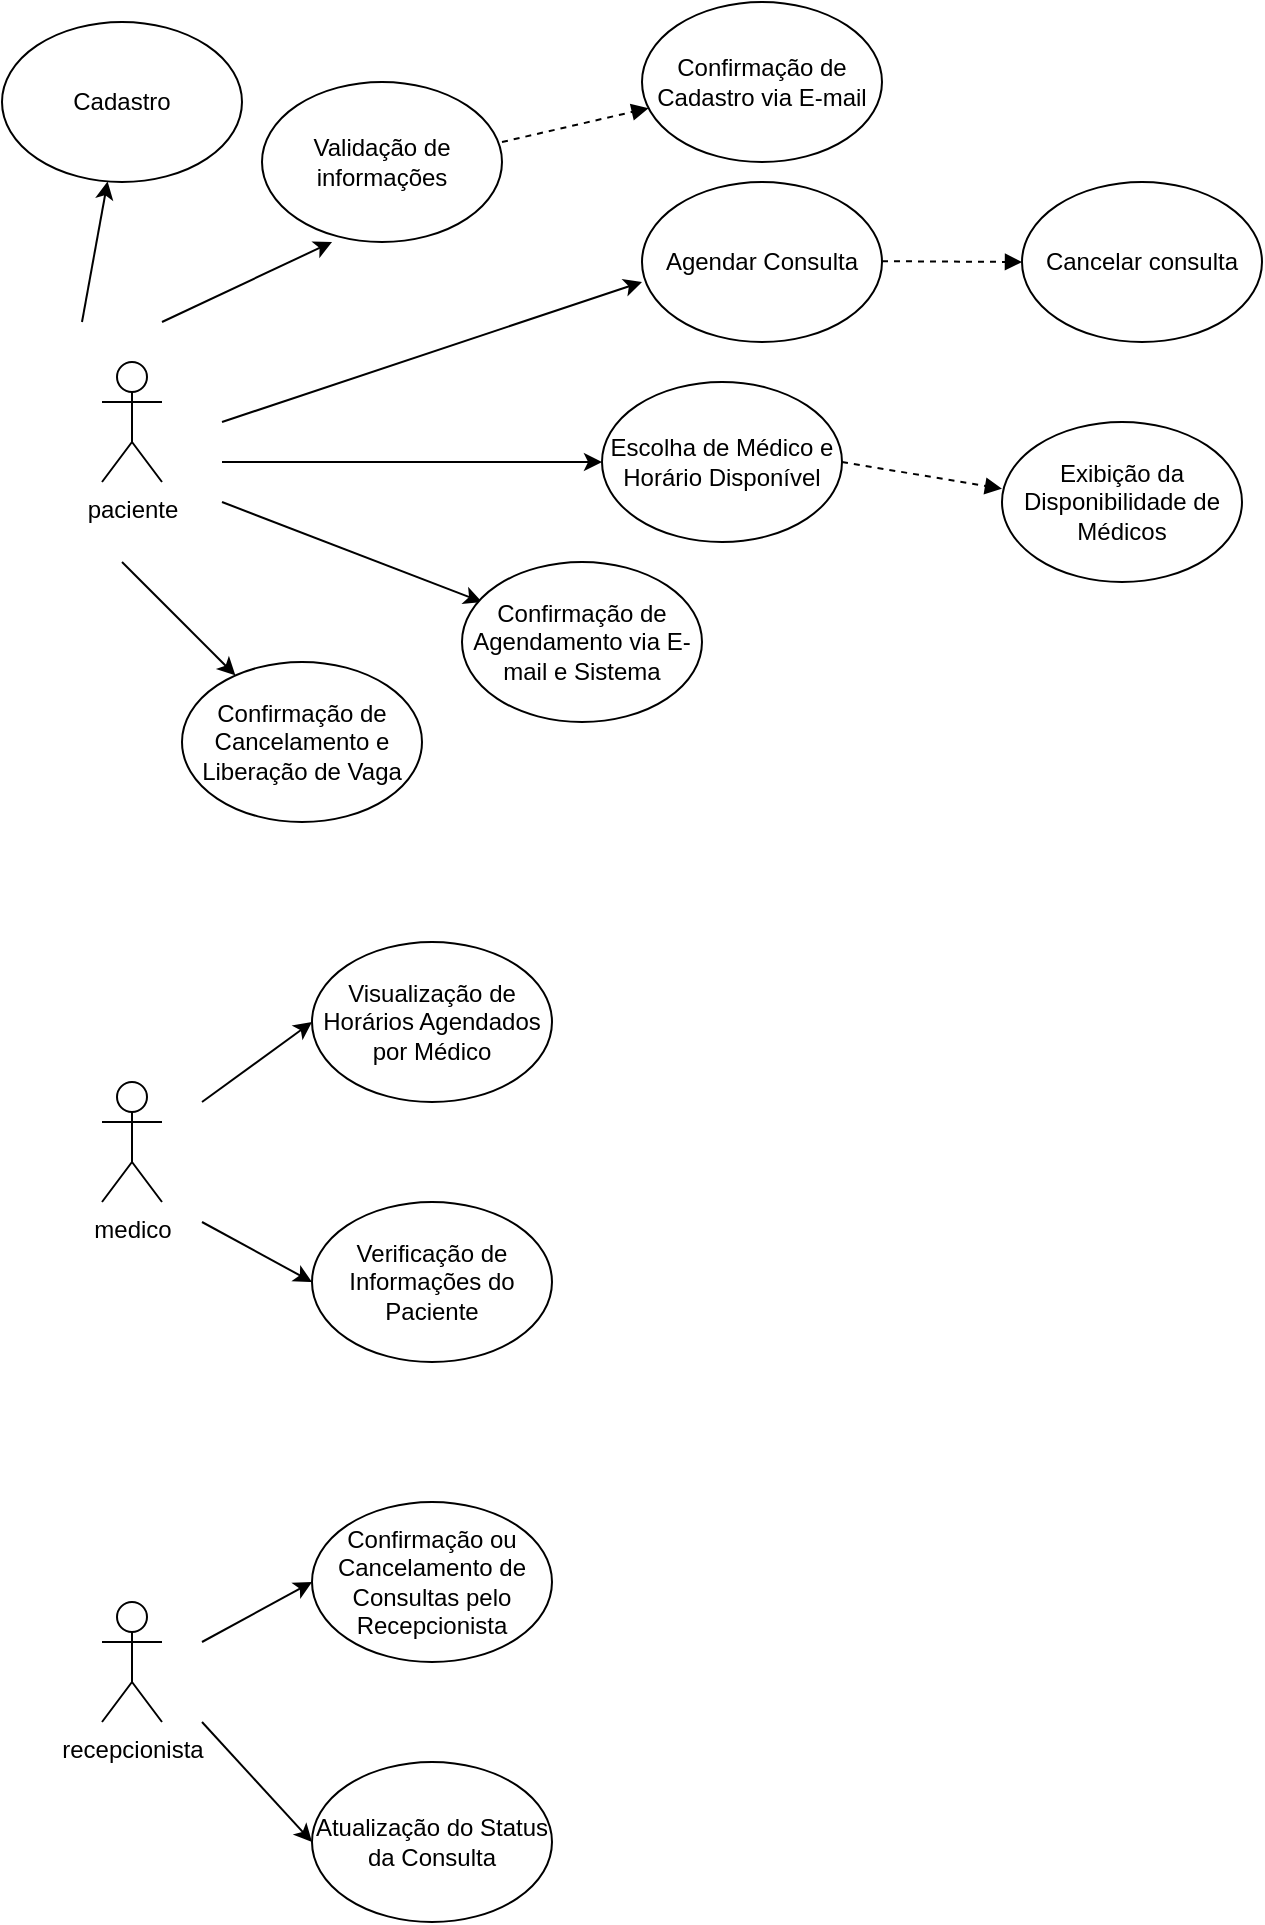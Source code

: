 <mxfile version="26.0.15">
  <diagram name="Página-1" id="XV8hw_vahbZuGjfGGp0U">
    <mxGraphModel dx="1195" dy="600" grid="1" gridSize="10" guides="1" tooltips="1" connect="1" arrows="1" fold="1" page="1" pageScale="1" pageWidth="827" pageHeight="1169" math="0" shadow="0">
      <root>
        <mxCell id="0" />
        <mxCell id="1" parent="0" />
        <mxCell id="ya7nI4HxRwhJ9zil448e-1" value="medico" style="shape=umlActor;verticalLabelPosition=bottom;verticalAlign=top;html=1;outlineConnect=0;" vertex="1" parent="1">
          <mxGeometry x="180" y="540" width="30" height="60" as="geometry" />
        </mxCell>
        <mxCell id="ya7nI4HxRwhJ9zil448e-2" value="paciente" style="shape=umlActor;verticalLabelPosition=bottom;verticalAlign=top;html=1;outlineConnect=0;" vertex="1" parent="1">
          <mxGeometry x="180" y="180" width="30" height="60" as="geometry" />
        </mxCell>
        <mxCell id="ya7nI4HxRwhJ9zil448e-5" value="Cadastro" style="ellipse;whiteSpace=wrap;html=1;" vertex="1" parent="1">
          <mxGeometry x="130" y="10" width="120" height="80" as="geometry" />
        </mxCell>
        <mxCell id="ya7nI4HxRwhJ9zil448e-6" value="Validação de informações" style="ellipse;whiteSpace=wrap;html=1;" vertex="1" parent="1">
          <mxGeometry x="260" y="40" width="120" height="80" as="geometry" />
        </mxCell>
        <mxCell id="ya7nI4HxRwhJ9zil448e-7" value="Confirmação de Cadastro via E-mail" style="ellipse;whiteSpace=wrap;html=1;" vertex="1" parent="1">
          <mxGeometry x="450" width="120" height="80" as="geometry" />
        </mxCell>
        <mxCell id="ya7nI4HxRwhJ9zil448e-8" value="" style="endArrow=classic;html=1;rounded=0;" edge="1" parent="1" target="ya7nI4HxRwhJ9zil448e-5">
          <mxGeometry width="50" height="50" relative="1" as="geometry">
            <mxPoint x="170" y="160" as="sourcePoint" />
            <mxPoint x="280" y="130" as="targetPoint" />
          </mxGeometry>
        </mxCell>
        <mxCell id="ya7nI4HxRwhJ9zil448e-9" value="" style="endArrow=classic;html=1;rounded=0;entryX=0.292;entryY=1;entryDx=0;entryDy=0;entryPerimeter=0;" edge="1" parent="1" target="ya7nI4HxRwhJ9zil448e-6">
          <mxGeometry width="50" height="50" relative="1" as="geometry">
            <mxPoint x="210" y="160" as="sourcePoint" />
            <mxPoint x="400" y="190" as="targetPoint" />
          </mxGeometry>
        </mxCell>
        <mxCell id="ya7nI4HxRwhJ9zil448e-10" value="recepcionista" style="shape=umlActor;verticalLabelPosition=bottom;verticalAlign=top;html=1;outlineConnect=0;" vertex="1" parent="1">
          <mxGeometry x="180" y="800" width="30" height="60" as="geometry" />
        </mxCell>
        <mxCell id="ya7nI4HxRwhJ9zil448e-15" value="Visualização de Horários Agendados por Médico" style="ellipse;whiteSpace=wrap;html=1;" vertex="1" parent="1">
          <mxGeometry x="285" y="470" width="120" height="80" as="geometry" />
        </mxCell>
        <mxCell id="ya7nI4HxRwhJ9zil448e-17" value="Verificação de Informações do Paciente" style="ellipse;whiteSpace=wrap;html=1;" vertex="1" parent="1">
          <mxGeometry x="285" y="600" width="120" height="80" as="geometry" />
        </mxCell>
        <mxCell id="ya7nI4HxRwhJ9zil448e-18" value="Atualização do Status da Consulta" style="ellipse;whiteSpace=wrap;html=1;" vertex="1" parent="1">
          <mxGeometry x="285" y="880" width="120" height="80" as="geometry" />
        </mxCell>
        <mxCell id="ya7nI4HxRwhJ9zil448e-20" value="Agendar Consulta" style="ellipse;whiteSpace=wrap;html=1;" vertex="1" parent="1">
          <mxGeometry x="450" y="90" width="120" height="80" as="geometry" />
        </mxCell>
        <mxCell id="ya7nI4HxRwhJ9zil448e-21" value="" style="endArrow=classic;html=1;rounded=0;entryX=0;entryY=0.625;entryDx=0;entryDy=0;entryPerimeter=0;" edge="1" parent="1" target="ya7nI4HxRwhJ9zil448e-20">
          <mxGeometry width="50" height="50" relative="1" as="geometry">
            <mxPoint x="240" y="210" as="sourcePoint" />
            <mxPoint x="340" y="190" as="targetPoint" />
          </mxGeometry>
        </mxCell>
        <mxCell id="ya7nI4HxRwhJ9zil448e-22" value="Escolha de Médico e Horário Disponível" style="ellipse;whiteSpace=wrap;html=1;" vertex="1" parent="1">
          <mxGeometry x="430" y="190" width="120" height="80" as="geometry" />
        </mxCell>
        <mxCell id="ya7nI4HxRwhJ9zil448e-23" value="" style="endArrow=classic;html=1;rounded=0;entryX=0;entryY=0.5;entryDx=0;entryDy=0;" edge="1" parent="1" target="ya7nI4HxRwhJ9zil448e-22">
          <mxGeometry width="50" height="50" relative="1" as="geometry">
            <mxPoint x="240" y="230" as="sourcePoint" />
            <mxPoint x="290" y="180" as="targetPoint" />
          </mxGeometry>
        </mxCell>
        <mxCell id="ya7nI4HxRwhJ9zil448e-25" value="Exibição da Disponibilidade de Médicos" style="ellipse;whiteSpace=wrap;html=1;" vertex="1" parent="1">
          <mxGeometry x="630" y="210" width="120" height="80" as="geometry" />
        </mxCell>
        <mxCell id="ya7nI4HxRwhJ9zil448e-26" value="" style="endArrow=classic;html=1;rounded=0;" edge="1" parent="1">
          <mxGeometry width="50" height="50" relative="1" as="geometry">
            <mxPoint x="240" y="250" as="sourcePoint" />
            <mxPoint x="370" y="300" as="targetPoint" />
          </mxGeometry>
        </mxCell>
        <mxCell id="ya7nI4HxRwhJ9zil448e-27" value="Confirmação ou Cancelamento de Consultas pelo Recepcionista" style="ellipse;whiteSpace=wrap;html=1;" vertex="1" parent="1">
          <mxGeometry x="285" y="750" width="120" height="80" as="geometry" />
        </mxCell>
        <mxCell id="ya7nI4HxRwhJ9zil448e-28" value="Confirmação de Agendamento via E-mail e Sistema" style="ellipse;whiteSpace=wrap;html=1;" vertex="1" parent="1">
          <mxGeometry x="360" y="280" width="120" height="80" as="geometry" />
        </mxCell>
        <mxCell id="ya7nI4HxRwhJ9zil448e-31" style="edgeStyle=orthogonalEdgeStyle;rounded=0;orthogonalLoop=1;jettySize=auto;html=1;exitX=0.5;exitY=1;exitDx=0;exitDy=0;" edge="1" parent="1" source="ya7nI4HxRwhJ9zil448e-20" target="ya7nI4HxRwhJ9zil448e-20">
          <mxGeometry relative="1" as="geometry" />
        </mxCell>
        <mxCell id="ya7nI4HxRwhJ9zil448e-33" value="Confirmação de Cancelamento e Liberação de Vaga" style="ellipse;whiteSpace=wrap;html=1;" vertex="1" parent="1">
          <mxGeometry x="220" y="330" width="120" height="80" as="geometry" />
        </mxCell>
        <mxCell id="ya7nI4HxRwhJ9zil448e-34" value="" style="endArrow=classic;html=1;rounded=0;" edge="1" parent="1" target="ya7nI4HxRwhJ9zil448e-33">
          <mxGeometry width="50" height="50" relative="1" as="geometry">
            <mxPoint x="190" y="280" as="sourcePoint" />
            <mxPoint x="210" y="240" as="targetPoint" />
          </mxGeometry>
        </mxCell>
        <mxCell id="ya7nI4HxRwhJ9zil448e-36" value="" style="endArrow=classic;html=1;rounded=0;entryX=0;entryY=0.5;entryDx=0;entryDy=0;" edge="1" parent="1" target="ya7nI4HxRwhJ9zil448e-15">
          <mxGeometry width="50" height="50" relative="1" as="geometry">
            <mxPoint x="230" y="550" as="sourcePoint" />
            <mxPoint x="280" y="500" as="targetPoint" />
          </mxGeometry>
        </mxCell>
        <mxCell id="ya7nI4HxRwhJ9zil448e-37" value="" style="endArrow=classic;html=1;rounded=0;entryX=0;entryY=0.5;entryDx=0;entryDy=0;" edge="1" parent="1" target="ya7nI4HxRwhJ9zil448e-17">
          <mxGeometry width="50" height="50" relative="1" as="geometry">
            <mxPoint x="230" y="610" as="sourcePoint" />
            <mxPoint x="280" y="570" as="targetPoint" />
          </mxGeometry>
        </mxCell>
        <mxCell id="ya7nI4HxRwhJ9zil448e-38" value="" style="endArrow=classic;html=1;rounded=0;entryX=0;entryY=0.5;entryDx=0;entryDy=0;" edge="1" parent="1" target="ya7nI4HxRwhJ9zil448e-27">
          <mxGeometry width="50" height="50" relative="1" as="geometry">
            <mxPoint x="230" y="820" as="sourcePoint" />
            <mxPoint x="270" y="750" as="targetPoint" />
          </mxGeometry>
        </mxCell>
        <mxCell id="ya7nI4HxRwhJ9zil448e-39" value="" style="endArrow=classic;html=1;rounded=0;entryX=0;entryY=0.5;entryDx=0;entryDy=0;" edge="1" parent="1" target="ya7nI4HxRwhJ9zil448e-18">
          <mxGeometry width="50" height="50" relative="1" as="geometry">
            <mxPoint x="230" y="860" as="sourcePoint" />
            <mxPoint x="290" y="910" as="targetPoint" />
          </mxGeometry>
        </mxCell>
        <mxCell id="ya7nI4HxRwhJ9zil448e-42" value="" style="html=1;verticalAlign=bottom;labelBackgroundColor=none;endArrow=block;endFill=1;dashed=1;rounded=0;" edge="1" parent="1">
          <mxGeometry width="160" relative="1" as="geometry">
            <mxPoint x="570" y="129.58" as="sourcePoint" />
            <mxPoint x="640" y="130" as="targetPoint" />
          </mxGeometry>
        </mxCell>
        <mxCell id="ya7nI4HxRwhJ9zil448e-43" value="Cancelar consulta" style="ellipse;whiteSpace=wrap;html=1;" vertex="1" parent="1">
          <mxGeometry x="640" y="90" width="120" height="80" as="geometry" />
        </mxCell>
        <mxCell id="ya7nI4HxRwhJ9zil448e-44" value="" style="html=1;verticalAlign=bottom;labelBackgroundColor=none;endArrow=block;endFill=1;dashed=1;rounded=0;" edge="1" parent="1" target="ya7nI4HxRwhJ9zil448e-7">
          <mxGeometry width="160" relative="1" as="geometry">
            <mxPoint x="380" y="70" as="sourcePoint" />
            <mxPoint x="540" y="70" as="targetPoint" />
          </mxGeometry>
        </mxCell>
        <mxCell id="ya7nI4HxRwhJ9zil448e-45" value="" style="html=1;verticalAlign=bottom;labelBackgroundColor=none;endArrow=block;endFill=1;dashed=1;rounded=0;entryX=0;entryY=0.417;entryDx=0;entryDy=0;entryPerimeter=0;exitX=1;exitY=0.5;exitDx=0;exitDy=0;" edge="1" parent="1" source="ya7nI4HxRwhJ9zil448e-22" target="ya7nI4HxRwhJ9zil448e-25">
          <mxGeometry width="160" relative="1" as="geometry">
            <mxPoint x="500" y="330" as="sourcePoint" />
            <mxPoint x="660" y="330" as="targetPoint" />
          </mxGeometry>
        </mxCell>
      </root>
    </mxGraphModel>
  </diagram>
</mxfile>
